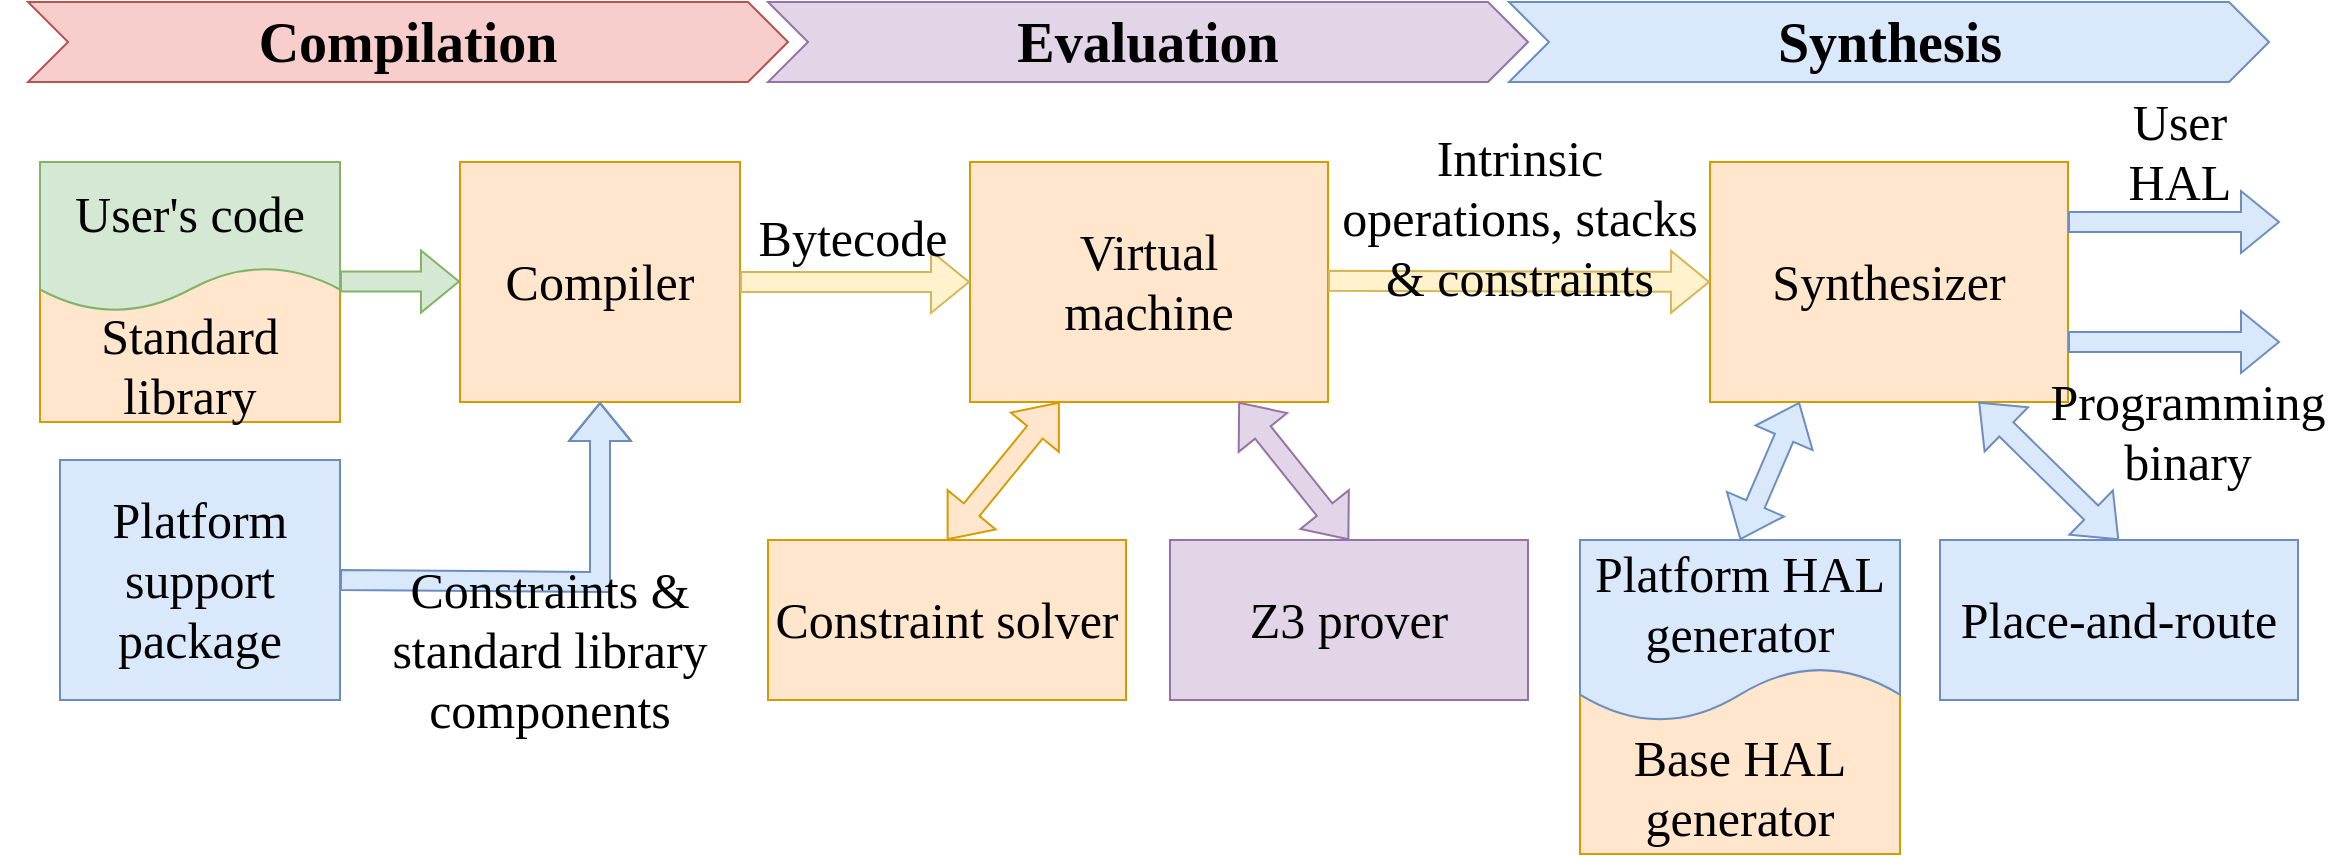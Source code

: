 <mxfile version="21.3.8" type="device">
  <diagram name="Page-1" id="L7wWzcRCEvF-SSCwreOY">
    <mxGraphModel dx="1744" dy="934" grid="1" gridSize="10" guides="1" tooltips="1" connect="1" arrows="1" fold="1" page="1" pageScale="1" pageWidth="1169" pageHeight="827" math="0" shadow="0">
      <root>
        <mxCell id="0" />
        <mxCell id="1" parent="0" />
        <mxCell id="x2NNvBwI184yw7sasx2q-7" value="Standard library" style="shape=document;whiteSpace=wrap;html=1;boundedLbl=1;fontFamily=UGent Panno Text;fontSize=25;fillColor=#ffe6cc;strokeColor=#d79b00;flipH=1;flipV=1;" parent="1" vertex="1">
          <mxGeometry x="30" y="170" width="150" height="80" as="geometry" />
        </mxCell>
        <mxCell id="x2NNvBwI184yw7sasx2q-8" value="User&#39;s code" style="shape=document;whiteSpace=wrap;html=1;boundedLbl=1;fontFamily=UGent Panno Text;fontSize=25;flipH=0;flipV=0;fillColor=#d5e8d4;strokeColor=#82b366;" parent="1" vertex="1">
          <mxGeometry x="30" y="120" width="150" height="75" as="geometry" />
        </mxCell>
        <mxCell id="x2NNvBwI184yw7sasx2q-17" value="" style="shape=image;html=1;verticalAlign=top;verticalLabelPosition=bottom;labelBackgroundColor=#ffffff;imageAspect=0;aspect=fixed;image=https://cdn1.iconfinder.com/data/icons/user-pictures/100/female1-128.png" parent="1" vertex="1">
          <mxGeometry x="10" y="102.5" width="47.5" height="47.5" as="geometry" />
        </mxCell>
        <mxCell id="x2NNvBwI184yw7sasx2q-20" value="Compilation" style="shape=step;perimeter=stepPerimeter;whiteSpace=wrap;html=1;fixedSize=1;fontFamily=UGent Panno Text;fontSize=28;fontStyle=1;fillColor=#f8cecc;strokeColor=#b85450;" parent="1" vertex="1">
          <mxGeometry x="24" y="40" width="380" height="40" as="geometry" />
        </mxCell>
        <mxCell id="x2NNvBwI184yw7sasx2q-35" value="Evaluation" style="shape=step;perimeter=stepPerimeter;whiteSpace=wrap;html=1;fixedSize=1;fontFamily=UGent Panno Text;fontSize=28;fontStyle=1;fillColor=#e1d5e7;strokeColor=#9673a6;" parent="1" vertex="1">
          <mxGeometry x="394" y="40" width="380" height="40" as="geometry" />
        </mxCell>
        <mxCell id="x2NNvBwI184yw7sasx2q-36" value="Synthesis" style="shape=step;perimeter=stepPerimeter;whiteSpace=wrap;html=1;fixedSize=1;fontFamily=UGent Panno Text;fontSize=28;fontStyle=1;fillColor=#dae8fc;strokeColor=#6c8ebf;" parent="1" vertex="1">
          <mxGeometry x="764.5" y="40" width="380" height="40" as="geometry" />
        </mxCell>
        <mxCell id="x2NNvBwI184yw7sasx2q-37" value="Virtual&lt;br style=&quot;font-size: 25px;&quot;&gt;machine" style="rounded=0;whiteSpace=wrap;html=1;fillColor=#ffe6cc;strokeColor=#d79b00;fontFamily=UGent Panno Text;fontSize=25;" parent="1" vertex="1">
          <mxGeometry x="495" y="120" width="179" height="120" as="geometry" />
        </mxCell>
        <mxCell id="Od0TVJZNjW7Mq1ZXrg-U-1" value="Constraint solver" style="rounded=0;whiteSpace=wrap;html=1;fontFamily=UGent Panno Text;fontSize=25;fillColor=#ffe6cc;strokeColor=#d79b00;" vertex="1" parent="1">
          <mxGeometry x="394" y="309" width="179" height="80" as="geometry" />
        </mxCell>
        <mxCell id="Od0TVJZNjW7Mq1ZXrg-U-4" value="" style="shape=flexArrow;endArrow=classic;startArrow=classic;html=1;rounded=0;entryX=0.25;entryY=1;entryDx=0;entryDy=0;exitX=0.5;exitY=0;exitDx=0;exitDy=0;fillColor=#ffe6cc;strokeColor=#d79b00;" edge="1" parent="1" source="Od0TVJZNjW7Mq1ZXrg-U-1" target="x2NNvBwI184yw7sasx2q-37">
          <mxGeometry width="100" height="100" relative="1" as="geometry">
            <mxPoint x="257.5" y="320" as="sourcePoint" />
            <mxPoint x="357.5" y="220" as="targetPoint" />
          </mxGeometry>
        </mxCell>
        <mxCell id="Od0TVJZNjW7Mq1ZXrg-U-5" value="Z3 prover" style="rounded=0;whiteSpace=wrap;html=1;fontFamily=UGent Panno Text;fontSize=25;fillColor=#e1d5e7;strokeColor=#9673a6;" vertex="1" parent="1">
          <mxGeometry x="595" y="309" width="179" height="80" as="geometry" />
        </mxCell>
        <mxCell id="Od0TVJZNjW7Mq1ZXrg-U-6" value="" style="shape=flexArrow;endArrow=classic;startArrow=classic;html=1;rounded=0;entryX=0.75;entryY=1;entryDx=0;entryDy=0;exitX=0.5;exitY=0;exitDx=0;exitDy=0;fillColor=#e1d5e7;strokeColor=#9673a6;" edge="1" parent="1" source="Od0TVJZNjW7Mq1ZXrg-U-5" target="x2NNvBwI184yw7sasx2q-37">
          <mxGeometry width="100" height="100" relative="1" as="geometry">
            <mxPoint x="770" y="360" as="sourcePoint" />
            <mxPoint x="870" y="260" as="targetPoint" />
          </mxGeometry>
        </mxCell>
        <mxCell id="Od0TVJZNjW7Mq1ZXrg-U-22" value="Compiler" style="rounded=0;whiteSpace=wrap;html=1;strokeColor=#d79b00;fontFamily=UGent Panno Text;fontSize=25;fillColor=#ffe6cc;" vertex="1" parent="1">
          <mxGeometry x="240" y="120" width="140" height="120" as="geometry" />
        </mxCell>
        <mxCell id="Od0TVJZNjW7Mq1ZXrg-U-23" value="" style="shape=flexArrow;endArrow=classic;html=1;rounded=0;fontFamily=UGent Panno Text;fontSize=22;fontColor=default;fillColor=#d5e8d4;strokeColor=#82b366;" edge="1" parent="1">
          <mxGeometry width="50" height="50" relative="1" as="geometry">
            <mxPoint x="180" y="179.76" as="sourcePoint" />
            <mxPoint x="240" y="179.76" as="targetPoint" />
          </mxGeometry>
        </mxCell>
        <mxCell id="Od0TVJZNjW7Mq1ZXrg-U-24" value="" style="shape=flexArrow;endArrow=classic;html=1;rounded=0;fontFamily=UGent Panno Text;fontSize=22;fontColor=default;entryX=0;entryY=0.5;entryDx=0;entryDy=0;exitX=1;exitY=0.5;exitDx=0;exitDy=0;fillColor=#fff2cc;strokeColor=#d6b656;" edge="1" parent="1" source="Od0TVJZNjW7Mq1ZXrg-U-22" target="x2NNvBwI184yw7sasx2q-37">
          <mxGeometry width="50" height="50" relative="1" as="geometry">
            <mxPoint x="380" y="179.76" as="sourcePoint" />
            <mxPoint x="440" y="179.76" as="targetPoint" />
          </mxGeometry>
        </mxCell>
        <mxCell id="Od0TVJZNjW7Mq1ZXrg-U-25" value="Platform support&lt;br style=&quot;font-size: 25px;&quot;&gt;package" style="rounded=0;whiteSpace=wrap;html=1;strokeColor=#6c8ebf;fontFamily=UGent Panno Text;fontSize=25;fillColor=#dae8fc;" vertex="1" parent="1">
          <mxGeometry x="40" y="269" width="140" height="120" as="geometry" />
        </mxCell>
        <mxCell id="Od0TVJZNjW7Mq1ZXrg-U-26" value="" style="shape=flexArrow;endArrow=classic;html=1;rounded=0;fontFamily=UGent Panno Text;fontSize=22;fontColor=default;exitX=1;exitY=0.5;exitDx=0;exitDy=0;entryX=0.5;entryY=1;entryDx=0;entryDy=0;fillColor=#dae8fc;strokeColor=#6c8ebf;" edge="1" parent="1" source="Od0TVJZNjW7Mq1ZXrg-U-25" target="Od0TVJZNjW7Mq1ZXrg-U-22">
          <mxGeometry width="50" height="50" relative="1" as="geometry">
            <mxPoint x="240" y="400" as="sourcePoint" />
            <mxPoint x="290" y="350" as="targetPoint" />
            <Array as="points">
              <mxPoint x="310" y="330" />
            </Array>
          </mxGeometry>
        </mxCell>
        <mxCell id="Od0TVJZNjW7Mq1ZXrg-U-27" value="Synthesizer" style="rounded=0;whiteSpace=wrap;html=1;fillColor=#ffe6cc;strokeColor=#d79b00;fontFamily=UGent Panno Text;fontSize=25;" vertex="1" parent="1">
          <mxGeometry x="865" y="120" width="179" height="120" as="geometry" />
        </mxCell>
        <mxCell id="Od0TVJZNjW7Mq1ZXrg-U-31" value="Base HAL generator" style="shape=document;whiteSpace=wrap;html=1;boundedLbl=1;fontFamily=UGent Panno Text;fontSize=25;fillColor=#ffe6cc;strokeColor=#d79b00;flipH=1;flipV=1;" vertex="1" parent="1">
          <mxGeometry x="800" y="370" width="160" height="96" as="geometry" />
        </mxCell>
        <mxCell id="Od0TVJZNjW7Mq1ZXrg-U-32" value="Platform HAL&lt;br style=&quot;font-size: 25px;&quot;&gt;generator" style="shape=document;whiteSpace=wrap;html=1;boundedLbl=1;fontFamily=UGent Panno Text;fontSize=25;flipH=0;flipV=0;fillColor=#dae8fc;strokeColor=#6c8ebf;" vertex="1" parent="1">
          <mxGeometry x="800" y="309" width="160" height="91" as="geometry" />
        </mxCell>
        <mxCell id="Od0TVJZNjW7Mq1ZXrg-U-33" value="" style="shape=flexArrow;endArrow=classic;startArrow=classic;html=1;rounded=0;entryX=0.25;entryY=1;entryDx=0;entryDy=0;exitX=0.5;exitY=0;exitDx=0;exitDy=0;fillColor=#dae8fc;strokeColor=#6c8ebf;" edge="1" parent="1" source="Od0TVJZNjW7Mq1ZXrg-U-32" target="Od0TVJZNjW7Mq1ZXrg-U-27">
          <mxGeometry width="100" height="100" relative="1" as="geometry">
            <mxPoint x="1100" y="324" as="sourcePoint" />
            <mxPoint x="1044" y="230" as="targetPoint" />
          </mxGeometry>
        </mxCell>
        <mxCell id="Od0TVJZNjW7Mq1ZXrg-U-35" value="Place-and-route" style="rounded=0;whiteSpace=wrap;html=1;fontFamily=UGent Panno Text;fontSize=25;fillColor=#dae8fc;strokeColor=#6c8ebf;" vertex="1" parent="1">
          <mxGeometry x="980" y="309" width="179" height="80" as="geometry" />
        </mxCell>
        <mxCell id="Od0TVJZNjW7Mq1ZXrg-U-36" value="" style="shape=flexArrow;endArrow=classic;startArrow=classic;html=1;rounded=0;entryX=0.75;entryY=1;entryDx=0;entryDy=0;exitX=0.5;exitY=0;exitDx=0;exitDy=0;fillColor=#dae8fc;strokeColor=#6c8ebf;" edge="1" parent="1" source="Od0TVJZNjW7Mq1ZXrg-U-35" target="Od0TVJZNjW7Mq1ZXrg-U-27">
          <mxGeometry width="100" height="100" relative="1" as="geometry">
            <mxPoint x="1004" y="344" as="sourcePoint" />
            <mxPoint x="1044" y="250" as="targetPoint" />
          </mxGeometry>
        </mxCell>
        <mxCell id="Od0TVJZNjW7Mq1ZXrg-U-37" value="" style="shape=flexArrow;endArrow=classic;html=1;rounded=0;fontFamily=UGent Panno Text;fontSize=22;fontColor=default;entryX=0;entryY=0.5;entryDx=0;entryDy=0;exitX=1;exitY=0.5;exitDx=0;exitDy=0;fillColor=#fff2cc;strokeColor=#d6b656;" edge="1" parent="1" target="Od0TVJZNjW7Mq1ZXrg-U-27">
          <mxGeometry width="50" height="50" relative="1" as="geometry">
            <mxPoint x="674" y="179.38" as="sourcePoint" />
            <mxPoint x="789" y="179.38" as="targetPoint" />
          </mxGeometry>
        </mxCell>
        <mxCell id="Od0TVJZNjW7Mq1ZXrg-U-38" value="" style="shape=flexArrow;endArrow=classic;html=1;rounded=0;fontFamily=UGent Panno Text;fontSize=22;fontColor=default;exitX=1;exitY=0.25;exitDx=0;exitDy=0;fillColor=#dae8fc;strokeColor=#6c8ebf;" edge="1" parent="1" source="Od0TVJZNjW7Mq1ZXrg-U-27">
          <mxGeometry width="50" height="50" relative="1" as="geometry">
            <mxPoint x="1100" y="200" as="sourcePoint" />
            <mxPoint x="1150" y="150" as="targetPoint" />
          </mxGeometry>
        </mxCell>
        <mxCell id="Od0TVJZNjW7Mq1ZXrg-U-39" value="" style="shape=flexArrow;endArrow=classic;html=1;rounded=0;fontFamily=UGent Panno Text;fontSize=22;fontColor=default;exitX=1;exitY=0.75;exitDx=0;exitDy=0;fillColor=#dae8fc;strokeColor=#6c8ebf;" edge="1" parent="1" source="Od0TVJZNjW7Mq1ZXrg-U-27">
          <mxGeometry width="50" height="50" relative="1" as="geometry">
            <mxPoint x="1044" y="204.41" as="sourcePoint" />
            <mxPoint x="1150" y="210" as="targetPoint" />
          </mxGeometry>
        </mxCell>
        <mxCell id="Od0TVJZNjW7Mq1ZXrg-U-40" value="User HAL" style="text;html=1;strokeColor=none;fillColor=none;align=center;verticalAlign=middle;whiteSpace=wrap;rounded=0;fontSize=25;fontFamily=UGent Panno Text;fontColor=default;" vertex="1" parent="1">
          <mxGeometry x="1054.5" y="100" width="90" height="30" as="geometry" />
        </mxCell>
        <mxCell id="Od0TVJZNjW7Mq1ZXrg-U-41" value="Programming&lt;br style=&quot;font-size: 25px;&quot;&gt;binary" style="text;html=1;strokeColor=none;fillColor=none;align=center;verticalAlign=middle;whiteSpace=wrap;rounded=0;fontSize=25;fontFamily=UGent Panno Text;fontColor=default;" vertex="1" parent="1">
          <mxGeometry x="1044" y="230" width="120" height="50" as="geometry" />
        </mxCell>
        <mxCell id="Od0TVJZNjW7Mq1ZXrg-U-51" value="Bytecode" style="text;html=1;strokeColor=none;fillColor=none;align=center;verticalAlign=middle;whiteSpace=wrap;rounded=0;fontSize=25;fontFamily=UGent Panno Text;fontColor=default;" vertex="1" parent="1">
          <mxGeometry x="394" y="142.5" width="85" height="30" as="geometry" />
        </mxCell>
        <mxCell id="Od0TVJZNjW7Mq1ZXrg-U-52" value="Intrinsic operations, stacks &amp;amp; constraints" style="text;html=1;strokeColor=none;fillColor=none;align=center;verticalAlign=middle;whiteSpace=wrap;rounded=0;fontSize=25;fontFamily=UGent Panno Text;fontColor=default;" vertex="1" parent="1">
          <mxGeometry x="680" y="122.5" width="180" height="50" as="geometry" />
        </mxCell>
        <mxCell id="Od0TVJZNjW7Mq1ZXrg-U-53" value="Constraints &amp;amp; standard library components" style="text;html=1;strokeColor=none;fillColor=none;align=center;verticalAlign=middle;whiteSpace=wrap;rounded=0;fontSize=25;fontFamily=UGent Panno Text;fontColor=default;" vertex="1" parent="1">
          <mxGeometry x="180" y="339" width="210" height="50" as="geometry" />
        </mxCell>
      </root>
    </mxGraphModel>
  </diagram>
</mxfile>
